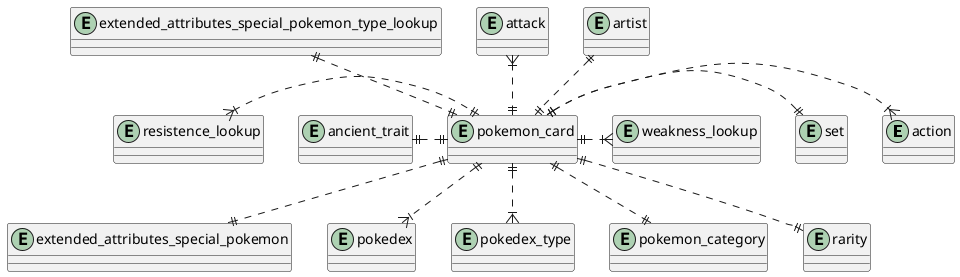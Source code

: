 @startuml pokemon-card-relationships

entity "action" as action {}
entity "ancient_trait" as ancient_trait {}
entity "artist" as artist {}
entity "attack" as attack {}
entity "extended_attributes_special_pokemon" as extended_attributes_special_pokemon {}
entity "extended_attributes_special_pokemon_type_lookup" as extended_attributes_special_pokemon_type_lookup {}
entity "pokedex" as pokedex {}
entity "pokedex_type" as pokedex_type {}
entity "pokemon_card" as pokemon_card {}
entity "pokemon_category" as pokemon_category {}
entity "rarity" as rarity {}
entity "resistence_lookup" as resistence_lookup {}
entity "set" as set {}
entity "weakness_lookup" as weakness_lookup {}

pokemon_card ||..right|{ action
pokemon_card ||..left|| ancient_trait
pokemon_card ||..up|| artist
pokemon_card ||..up|{ attack
pokemon_card ||..|| extended_attributes_special_pokemon
pokemon_card ||..up|| extended_attributes_special_pokemon_type_lookup
pokemon_card ||..|{ pokedex
pokemon_card ||..down|{ pokedex_type
pokemon_card ||..down|| pokemon_category
pokemon_card ||..down|| rarity
pokemon_card ||..left|{ resistence_lookup
pokemon_card ||..right|| set
pokemon_card ||..right|{ weakness_lookup

@enduml